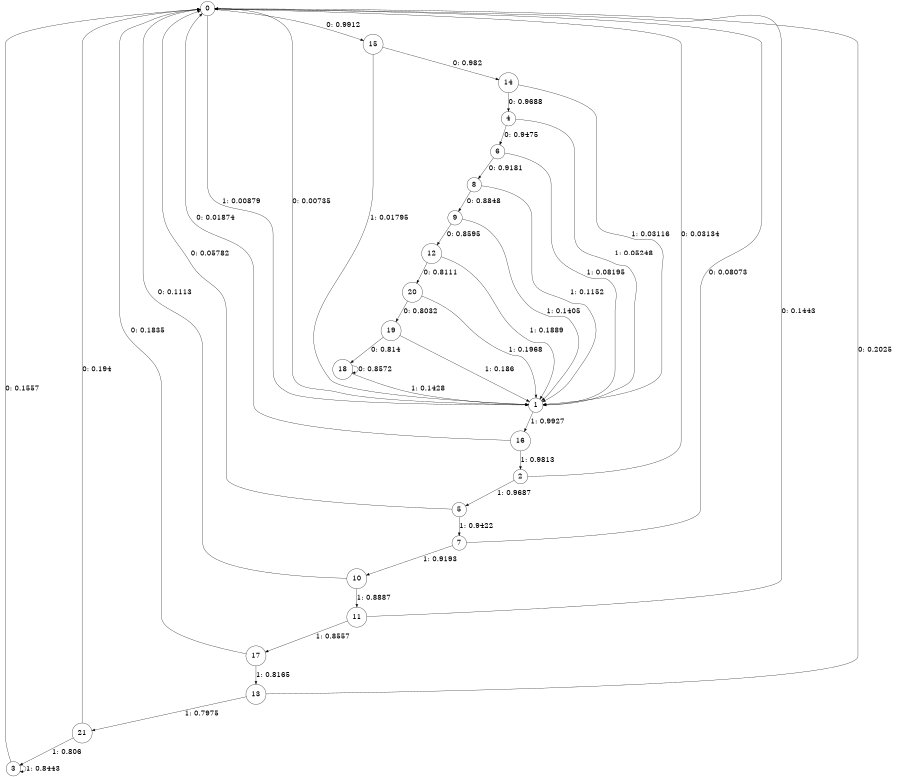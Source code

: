 digraph "ch2source_phase3_L11" {
size = "6,8.5";
ratio = "fill";
node [shape = circle];
node [fontsize = 24];
edge [fontsize = 24];
0 -> 15 [label = "0: 0.9912   "];
0 -> 1 [label = "1: 0.00879  "];
1 -> 0 [label = "0: 0.00735  "];
1 -> 16 [label = "1: 0.9927   "];
2 -> 0 [label = "0: 0.03134  "];
2 -> 5 [label = "1: 0.9687   "];
3 -> 0 [label = "0: 0.1557   "];
3 -> 3 [label = "1: 0.8443   "];
4 -> 6 [label = "0: 0.9475   "];
4 -> 1 [label = "1: 0.05248  "];
5 -> 0 [label = "0: 0.05782  "];
5 -> 7 [label = "1: 0.9422   "];
6 -> 8 [label = "0: 0.9181   "];
6 -> 1 [label = "1: 0.08195  "];
7 -> 0 [label = "0: 0.08073  "];
7 -> 10 [label = "1: 0.9193   "];
8 -> 9 [label = "0: 0.8848   "];
8 -> 1 [label = "1: 0.1152   "];
9 -> 12 [label = "0: 0.8595   "];
9 -> 1 [label = "1: 0.1405   "];
10 -> 0 [label = "0: 0.1113   "];
10 -> 11 [label = "1: 0.8887   "];
11 -> 0 [label = "0: 0.1443   "];
11 -> 17 [label = "1: 0.8557   "];
12 -> 20 [label = "0: 0.8111   "];
12 -> 1 [label = "1: 0.1889   "];
13 -> 0 [label = "0: 0.2025   "];
13 -> 21 [label = "1: 0.7975   "];
14 -> 4 [label = "0: 0.9688   "];
14 -> 1 [label = "1: 0.03116  "];
15 -> 14 [label = "0: 0.982    "];
15 -> 1 [label = "1: 0.01795  "];
16 -> 0 [label = "0: 0.01874  "];
16 -> 2 [label = "1: 0.9813   "];
17 -> 0 [label = "0: 0.1835   "];
17 -> 13 [label = "1: 0.8165   "];
18 -> 18 [label = "0: 0.8572   "];
18 -> 1 [label = "1: 0.1428   "];
19 -> 18 [label = "0: 0.814    "];
19 -> 1 [label = "1: 0.186    "];
20 -> 19 [label = "0: 0.8032   "];
20 -> 1 [label = "1: 0.1968   "];
21 -> 0 [label = "0: 0.194    "];
21 -> 3 [label = "1: 0.806    "];
}